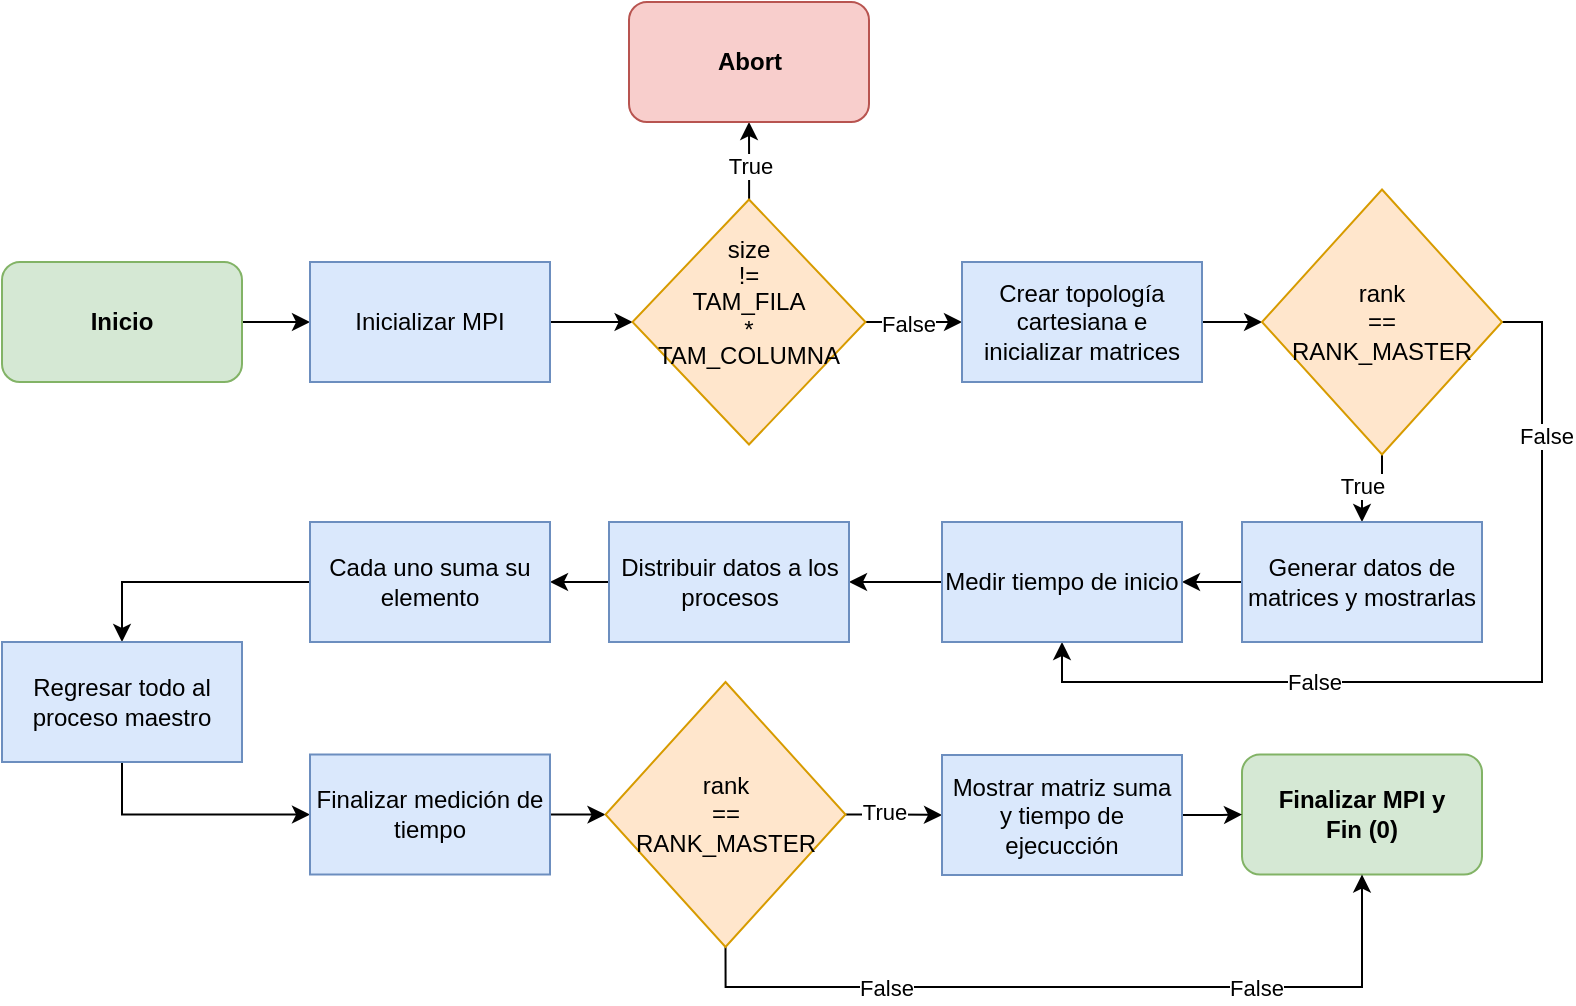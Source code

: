 <mxfile version="22.0.3" type="device">
  <diagram name="Página-1" id="uaSb8pDhMkUfPU-CjOUB">
    <mxGraphModel dx="1434" dy="836" grid="1" gridSize="10" guides="1" tooltips="1" connect="1" arrows="1" fold="1" page="1" pageScale="1" pageWidth="827" pageHeight="1169" math="0" shadow="0">
      <root>
        <mxCell id="0" />
        <mxCell id="1" parent="0" />
        <mxCell id="oMrn6svkuy8f9Z5_RKCG-46" value="" style="edgeStyle=orthogonalEdgeStyle;rounded=0;orthogonalLoop=1;jettySize=auto;html=1;" parent="1" source="oMrn6svkuy8f9Z5_RKCG-43" target="oMrn6svkuy8f9Z5_RKCG-45" edge="1">
          <mxGeometry relative="1" as="geometry" />
        </mxCell>
        <mxCell id="oMrn6svkuy8f9Z5_RKCG-43" value="Inicio" style="rounded=1;whiteSpace=wrap;html=1;fillColor=#d5e8d4;strokeColor=#82b366;fontStyle=1" parent="1" vertex="1">
          <mxGeometry x="30" y="150" width="120" height="60" as="geometry" />
        </mxCell>
        <mxCell id="oMrn6svkuy8f9Z5_RKCG-44" value="Finalizar MPI y&lt;br&gt;Fin (0)" style="rounded=1;whiteSpace=wrap;html=1;fillColor=#d5e8d4;strokeColor=#82b366;fontStyle=1" parent="1" vertex="1">
          <mxGeometry x="650" y="396.25" width="120" height="60" as="geometry" />
        </mxCell>
        <mxCell id="oMrn6svkuy8f9Z5_RKCG-48" value="" style="edgeStyle=orthogonalEdgeStyle;rounded=0;orthogonalLoop=1;jettySize=auto;html=1;" parent="1" source="oMrn6svkuy8f9Z5_RKCG-45" target="oMrn6svkuy8f9Z5_RKCG-47" edge="1">
          <mxGeometry relative="1" as="geometry" />
        </mxCell>
        <mxCell id="oMrn6svkuy8f9Z5_RKCG-45" value="Inicializar MPI" style="rounded=0;whiteSpace=wrap;html=1;fillColor=#dae8fc;strokeColor=#6c8ebf;" parent="1" vertex="1">
          <mxGeometry x="184" y="150" width="120" height="60" as="geometry" />
        </mxCell>
        <mxCell id="oMrn6svkuy8f9Z5_RKCG-50" value="" style="edgeStyle=orthogonalEdgeStyle;rounded=0;orthogonalLoop=1;jettySize=auto;html=1;" parent="1" source="oMrn6svkuy8f9Z5_RKCG-47" target="oMrn6svkuy8f9Z5_RKCG-49" edge="1">
          <mxGeometry relative="1" as="geometry" />
        </mxCell>
        <mxCell id="oMrn6svkuy8f9Z5_RKCG-53" value="True" style="edgeLabel;html=1;align=center;verticalAlign=middle;resizable=0;points=[];" parent="oMrn6svkuy8f9Z5_RKCG-50" vertex="1" connectable="0">
          <mxGeometry x="-0.099" y="3" relative="1" as="geometry">
            <mxPoint x="3" as="offset" />
          </mxGeometry>
        </mxCell>
        <mxCell id="oMrn6svkuy8f9Z5_RKCG-52" value="" style="edgeStyle=orthogonalEdgeStyle;rounded=0;orthogonalLoop=1;jettySize=auto;html=1;" parent="1" source="oMrn6svkuy8f9Z5_RKCG-47" target="oMrn6svkuy8f9Z5_RKCG-51" edge="1">
          <mxGeometry relative="1" as="geometry" />
        </mxCell>
        <mxCell id="oMrn6svkuy8f9Z5_RKCG-54" value="False" style="edgeLabel;html=1;align=center;verticalAlign=middle;resizable=0;points=[];" parent="oMrn6svkuy8f9Z5_RKCG-52" vertex="1" connectable="0">
          <mxGeometry x="-0.121" y="-1" relative="1" as="geometry">
            <mxPoint as="offset" />
          </mxGeometry>
        </mxCell>
        <mxCell id="oMrn6svkuy8f9Z5_RKCG-47" value="&lt;p style=&quot;line-height: 110%;&quot;&gt;size&lt;br&gt;!=&lt;br&gt;TAM_FILA&lt;br&gt;&lt;span style=&quot;background-color: initial;&quot;&gt;*&lt;br&gt;&lt;/span&gt;&lt;span style=&quot;background-color: initial;&quot;&gt;TAM_COLUMNA&lt;/span&gt;&lt;/p&gt;" style="rhombus;whiteSpace=wrap;html=1;fillColor=#ffe6cc;strokeColor=#d79b00;verticalAlign=top;" parent="1" vertex="1">
          <mxGeometry x="345.25" y="118.75" width="116.5" height="122.5" as="geometry" />
        </mxCell>
        <mxCell id="oMrn6svkuy8f9Z5_RKCG-49" value="Abort" style="rounded=1;whiteSpace=wrap;html=1;fillColor=#f8cecc;strokeColor=#b85450;fontStyle=1" parent="1" vertex="1">
          <mxGeometry x="343.5" y="20" width="120" height="60" as="geometry" />
        </mxCell>
        <mxCell id="oMrn6svkuy8f9Z5_RKCG-56" value="" style="edgeStyle=orthogonalEdgeStyle;rounded=0;orthogonalLoop=1;jettySize=auto;html=1;" parent="1" source="oMrn6svkuy8f9Z5_RKCG-51" target="oMrn6svkuy8f9Z5_RKCG-55" edge="1">
          <mxGeometry relative="1" as="geometry" />
        </mxCell>
        <mxCell id="oMrn6svkuy8f9Z5_RKCG-51" value="Crear topología cartesiana e inicializar matrices" style="rounded=0;whiteSpace=wrap;html=1;fillColor=#dae8fc;strokeColor=#6c8ebf;" parent="1" vertex="1">
          <mxGeometry x="510" y="150" width="120" height="60" as="geometry" />
        </mxCell>
        <mxCell id="oMrn6svkuy8f9Z5_RKCG-58" value="" style="edgeStyle=orthogonalEdgeStyle;rounded=0;orthogonalLoop=1;jettySize=auto;html=1;" parent="1" source="oMrn6svkuy8f9Z5_RKCG-55" target="oMrn6svkuy8f9Z5_RKCG-57" edge="1">
          <mxGeometry relative="1" as="geometry" />
        </mxCell>
        <mxCell id="oMrn6svkuy8f9Z5_RKCG-79" value="True" style="edgeLabel;html=1;align=center;verticalAlign=middle;resizable=0;points=[];" parent="oMrn6svkuy8f9Z5_RKCG-58" vertex="1" connectable="0">
          <mxGeometry x="0.362" y="-1" relative="1" as="geometry">
            <mxPoint x="1" y="-5" as="offset" />
          </mxGeometry>
        </mxCell>
        <mxCell id="oMrn6svkuy8f9Z5_RKCG-76" style="edgeStyle=orthogonalEdgeStyle;rounded=0;orthogonalLoop=1;jettySize=auto;html=1;entryX=0.5;entryY=1;entryDx=0;entryDy=0;exitX=1;exitY=0.5;exitDx=0;exitDy=0;" parent="1" source="oMrn6svkuy8f9Z5_RKCG-55" target="oMrn6svkuy8f9Z5_RKCG-59" edge="1">
          <mxGeometry relative="1" as="geometry" />
        </mxCell>
        <mxCell id="oMrn6svkuy8f9Z5_RKCG-80" value="False" style="edgeLabel;html=1;align=center;verticalAlign=middle;resizable=0;points=[];" parent="oMrn6svkuy8f9Z5_RKCG-76" vertex="1" connectable="0">
          <mxGeometry x="-0.665" y="2" relative="1" as="geometry">
            <mxPoint as="offset" />
          </mxGeometry>
        </mxCell>
        <mxCell id="oMrn6svkuy8f9Z5_RKCG-81" value="False" style="edgeLabel;html=1;align=center;verticalAlign=middle;resizable=0;points=[];" parent="oMrn6svkuy8f9Z5_RKCG-76" vertex="1" connectable="0">
          <mxGeometry x="0.367" y="-1" relative="1" as="geometry">
            <mxPoint y="1" as="offset" />
          </mxGeometry>
        </mxCell>
        <mxCell id="oMrn6svkuy8f9Z5_RKCG-55" value="rank&lt;br style=&quot;font-size: 12px;&quot;&gt;==&lt;br style=&quot;font-size: 12px;&quot;&gt;RANK_MASTER" style="rhombus;whiteSpace=wrap;html=1;verticalAlign=middle;labelPosition=center;verticalLabelPosition=middle;align=center;horizontal=1;fontSize=12;fillColor=#ffe6cc;strokeColor=#d79b00;" parent="1" vertex="1">
          <mxGeometry x="660" y="113.75" width="120" height="132.5" as="geometry" />
        </mxCell>
        <mxCell id="oMrn6svkuy8f9Z5_RKCG-60" value="" style="edgeStyle=orthogonalEdgeStyle;rounded=0;orthogonalLoop=1;jettySize=auto;html=1;" parent="1" source="oMrn6svkuy8f9Z5_RKCG-57" target="oMrn6svkuy8f9Z5_RKCG-59" edge="1">
          <mxGeometry relative="1" as="geometry" />
        </mxCell>
        <mxCell id="oMrn6svkuy8f9Z5_RKCG-57" value="Generar datos de matrices y mostrarlas" style="rounded=0;whiteSpace=wrap;html=1;fillColor=#dae8fc;strokeColor=#6c8ebf;" parent="1" vertex="1">
          <mxGeometry x="650" y="280" width="120" height="60" as="geometry" />
        </mxCell>
        <mxCell id="oMrn6svkuy8f9Z5_RKCG-62" value="" style="edgeStyle=orthogonalEdgeStyle;rounded=0;orthogonalLoop=1;jettySize=auto;html=1;" parent="1" source="oMrn6svkuy8f9Z5_RKCG-59" target="oMrn6svkuy8f9Z5_RKCG-61" edge="1">
          <mxGeometry relative="1" as="geometry" />
        </mxCell>
        <mxCell id="oMrn6svkuy8f9Z5_RKCG-59" value="Medir tiempo de inicio" style="rounded=0;whiteSpace=wrap;html=1;fillColor=#dae8fc;strokeColor=#6c8ebf;" parent="1" vertex="1">
          <mxGeometry x="500" y="280" width="120" height="60" as="geometry" />
        </mxCell>
        <mxCell id="oMrn6svkuy8f9Z5_RKCG-64" value="" style="edgeStyle=orthogonalEdgeStyle;rounded=0;orthogonalLoop=1;jettySize=auto;html=1;" parent="1" source="oMrn6svkuy8f9Z5_RKCG-61" target="oMrn6svkuy8f9Z5_RKCG-63" edge="1">
          <mxGeometry relative="1" as="geometry" />
        </mxCell>
        <mxCell id="oMrn6svkuy8f9Z5_RKCG-61" value="Distribuir datos a los procesos" style="rounded=0;whiteSpace=wrap;html=1;fillColor=#dae8fc;strokeColor=#6c8ebf;" parent="1" vertex="1">
          <mxGeometry x="333.5" y="280" width="120" height="60" as="geometry" />
        </mxCell>
        <mxCell id="3wbM2645mB2kMvfYJOEe-1" style="edgeStyle=orthogonalEdgeStyle;rounded=0;orthogonalLoop=1;jettySize=auto;html=1;entryX=0.5;entryY=0;entryDx=0;entryDy=0;" edge="1" parent="1" source="oMrn6svkuy8f9Z5_RKCG-63" target="oMrn6svkuy8f9Z5_RKCG-67">
          <mxGeometry relative="1" as="geometry" />
        </mxCell>
        <mxCell id="oMrn6svkuy8f9Z5_RKCG-63" value="Cada uno suma su elemento" style="rounded=0;whiteSpace=wrap;html=1;fillColor=#dae8fc;strokeColor=#6c8ebf;" parent="1" vertex="1">
          <mxGeometry x="184" y="280" width="120" height="60" as="geometry" />
        </mxCell>
        <mxCell id="oMrn6svkuy8f9Z5_RKCG-70" value="" style="edgeStyle=orthogonalEdgeStyle;rounded=0;orthogonalLoop=1;jettySize=auto;html=1;exitX=0.5;exitY=1;exitDx=0;exitDy=0;" parent="1" source="oMrn6svkuy8f9Z5_RKCG-67" target="oMrn6svkuy8f9Z5_RKCG-69" edge="1">
          <mxGeometry relative="1" as="geometry" />
        </mxCell>
        <mxCell id="oMrn6svkuy8f9Z5_RKCG-67" value="Regresar todo al proceso maestro" style="rounded=0;whiteSpace=wrap;html=1;fillColor=#dae8fc;strokeColor=#6c8ebf;" parent="1" vertex="1">
          <mxGeometry x="30" y="340" width="120" height="60" as="geometry" />
        </mxCell>
        <mxCell id="oMrn6svkuy8f9Z5_RKCG-72" value="" style="edgeStyle=orthogonalEdgeStyle;rounded=0;orthogonalLoop=1;jettySize=auto;html=1;" parent="1" source="oMrn6svkuy8f9Z5_RKCG-69" target="oMrn6svkuy8f9Z5_RKCG-71" edge="1">
          <mxGeometry relative="1" as="geometry" />
        </mxCell>
        <mxCell id="oMrn6svkuy8f9Z5_RKCG-69" value="Finalizar medición de tiempo" style="rounded=0;whiteSpace=wrap;html=1;fillColor=#dae8fc;strokeColor=#6c8ebf;" parent="1" vertex="1">
          <mxGeometry x="184" y="396.25" width="120" height="60" as="geometry" />
        </mxCell>
        <mxCell id="oMrn6svkuy8f9Z5_RKCG-74" value="" style="edgeStyle=orthogonalEdgeStyle;rounded=0;orthogonalLoop=1;jettySize=auto;html=1;" parent="1" source="oMrn6svkuy8f9Z5_RKCG-71" target="oMrn6svkuy8f9Z5_RKCG-73" edge="1">
          <mxGeometry relative="1" as="geometry" />
        </mxCell>
        <mxCell id="oMrn6svkuy8f9Z5_RKCG-82" value="True" style="edgeLabel;html=1;align=center;verticalAlign=middle;resizable=0;points=[];" parent="oMrn6svkuy8f9Z5_RKCG-74" vertex="1" connectable="0">
          <mxGeometry x="-0.247" y="2" relative="1" as="geometry">
            <mxPoint as="offset" />
          </mxGeometry>
        </mxCell>
        <mxCell id="oMrn6svkuy8f9Z5_RKCG-78" style="edgeStyle=orthogonalEdgeStyle;rounded=0;orthogonalLoop=1;jettySize=auto;html=1;entryX=0.5;entryY=1;entryDx=0;entryDy=0;exitX=0.5;exitY=1;exitDx=0;exitDy=0;" parent="1" source="oMrn6svkuy8f9Z5_RKCG-71" target="oMrn6svkuy8f9Z5_RKCG-44" edge="1">
          <mxGeometry relative="1" as="geometry" />
        </mxCell>
        <mxCell id="oMrn6svkuy8f9Z5_RKCG-83" value="False" style="edgeLabel;html=1;align=center;verticalAlign=middle;resizable=0;points=[];" parent="oMrn6svkuy8f9Z5_RKCG-78" vertex="1" connectable="0">
          <mxGeometry x="-0.494" relative="1" as="geometry">
            <mxPoint as="offset" />
          </mxGeometry>
        </mxCell>
        <mxCell id="oMrn6svkuy8f9Z5_RKCG-84" value="False" style="edgeLabel;html=1;align=center;verticalAlign=middle;resizable=0;points=[];" parent="oMrn6svkuy8f9Z5_RKCG-78" vertex="1" connectable="0">
          <mxGeometry x="0.444" relative="1" as="geometry">
            <mxPoint as="offset" />
          </mxGeometry>
        </mxCell>
        <mxCell id="oMrn6svkuy8f9Z5_RKCG-71" value="rank&lt;br style=&quot;font-size: 12px;&quot;&gt;==&lt;br style=&quot;font-size: 12px;&quot;&gt;RANK_MASTER" style="rhombus;whiteSpace=wrap;html=1;verticalAlign=middle;labelPosition=center;verticalLabelPosition=middle;align=center;horizontal=1;fontSize=12;fillColor=#ffe6cc;strokeColor=#d79b00;" parent="1" vertex="1">
          <mxGeometry x="331.75" y="360" width="120" height="132.5" as="geometry" />
        </mxCell>
        <mxCell id="oMrn6svkuy8f9Z5_RKCG-75" value="" style="edgeStyle=orthogonalEdgeStyle;rounded=0;orthogonalLoop=1;jettySize=auto;html=1;" parent="1" source="oMrn6svkuy8f9Z5_RKCG-73" target="oMrn6svkuy8f9Z5_RKCG-44" edge="1">
          <mxGeometry relative="1" as="geometry" />
        </mxCell>
        <mxCell id="oMrn6svkuy8f9Z5_RKCG-73" value="Mostrar matriz suma y tiempo de ejecucción" style="rounded=0;whiteSpace=wrap;html=1;fillColor=#dae8fc;strokeColor=#6c8ebf;" parent="1" vertex="1">
          <mxGeometry x="500" y="396.5" width="120" height="60" as="geometry" />
        </mxCell>
      </root>
    </mxGraphModel>
  </diagram>
</mxfile>
